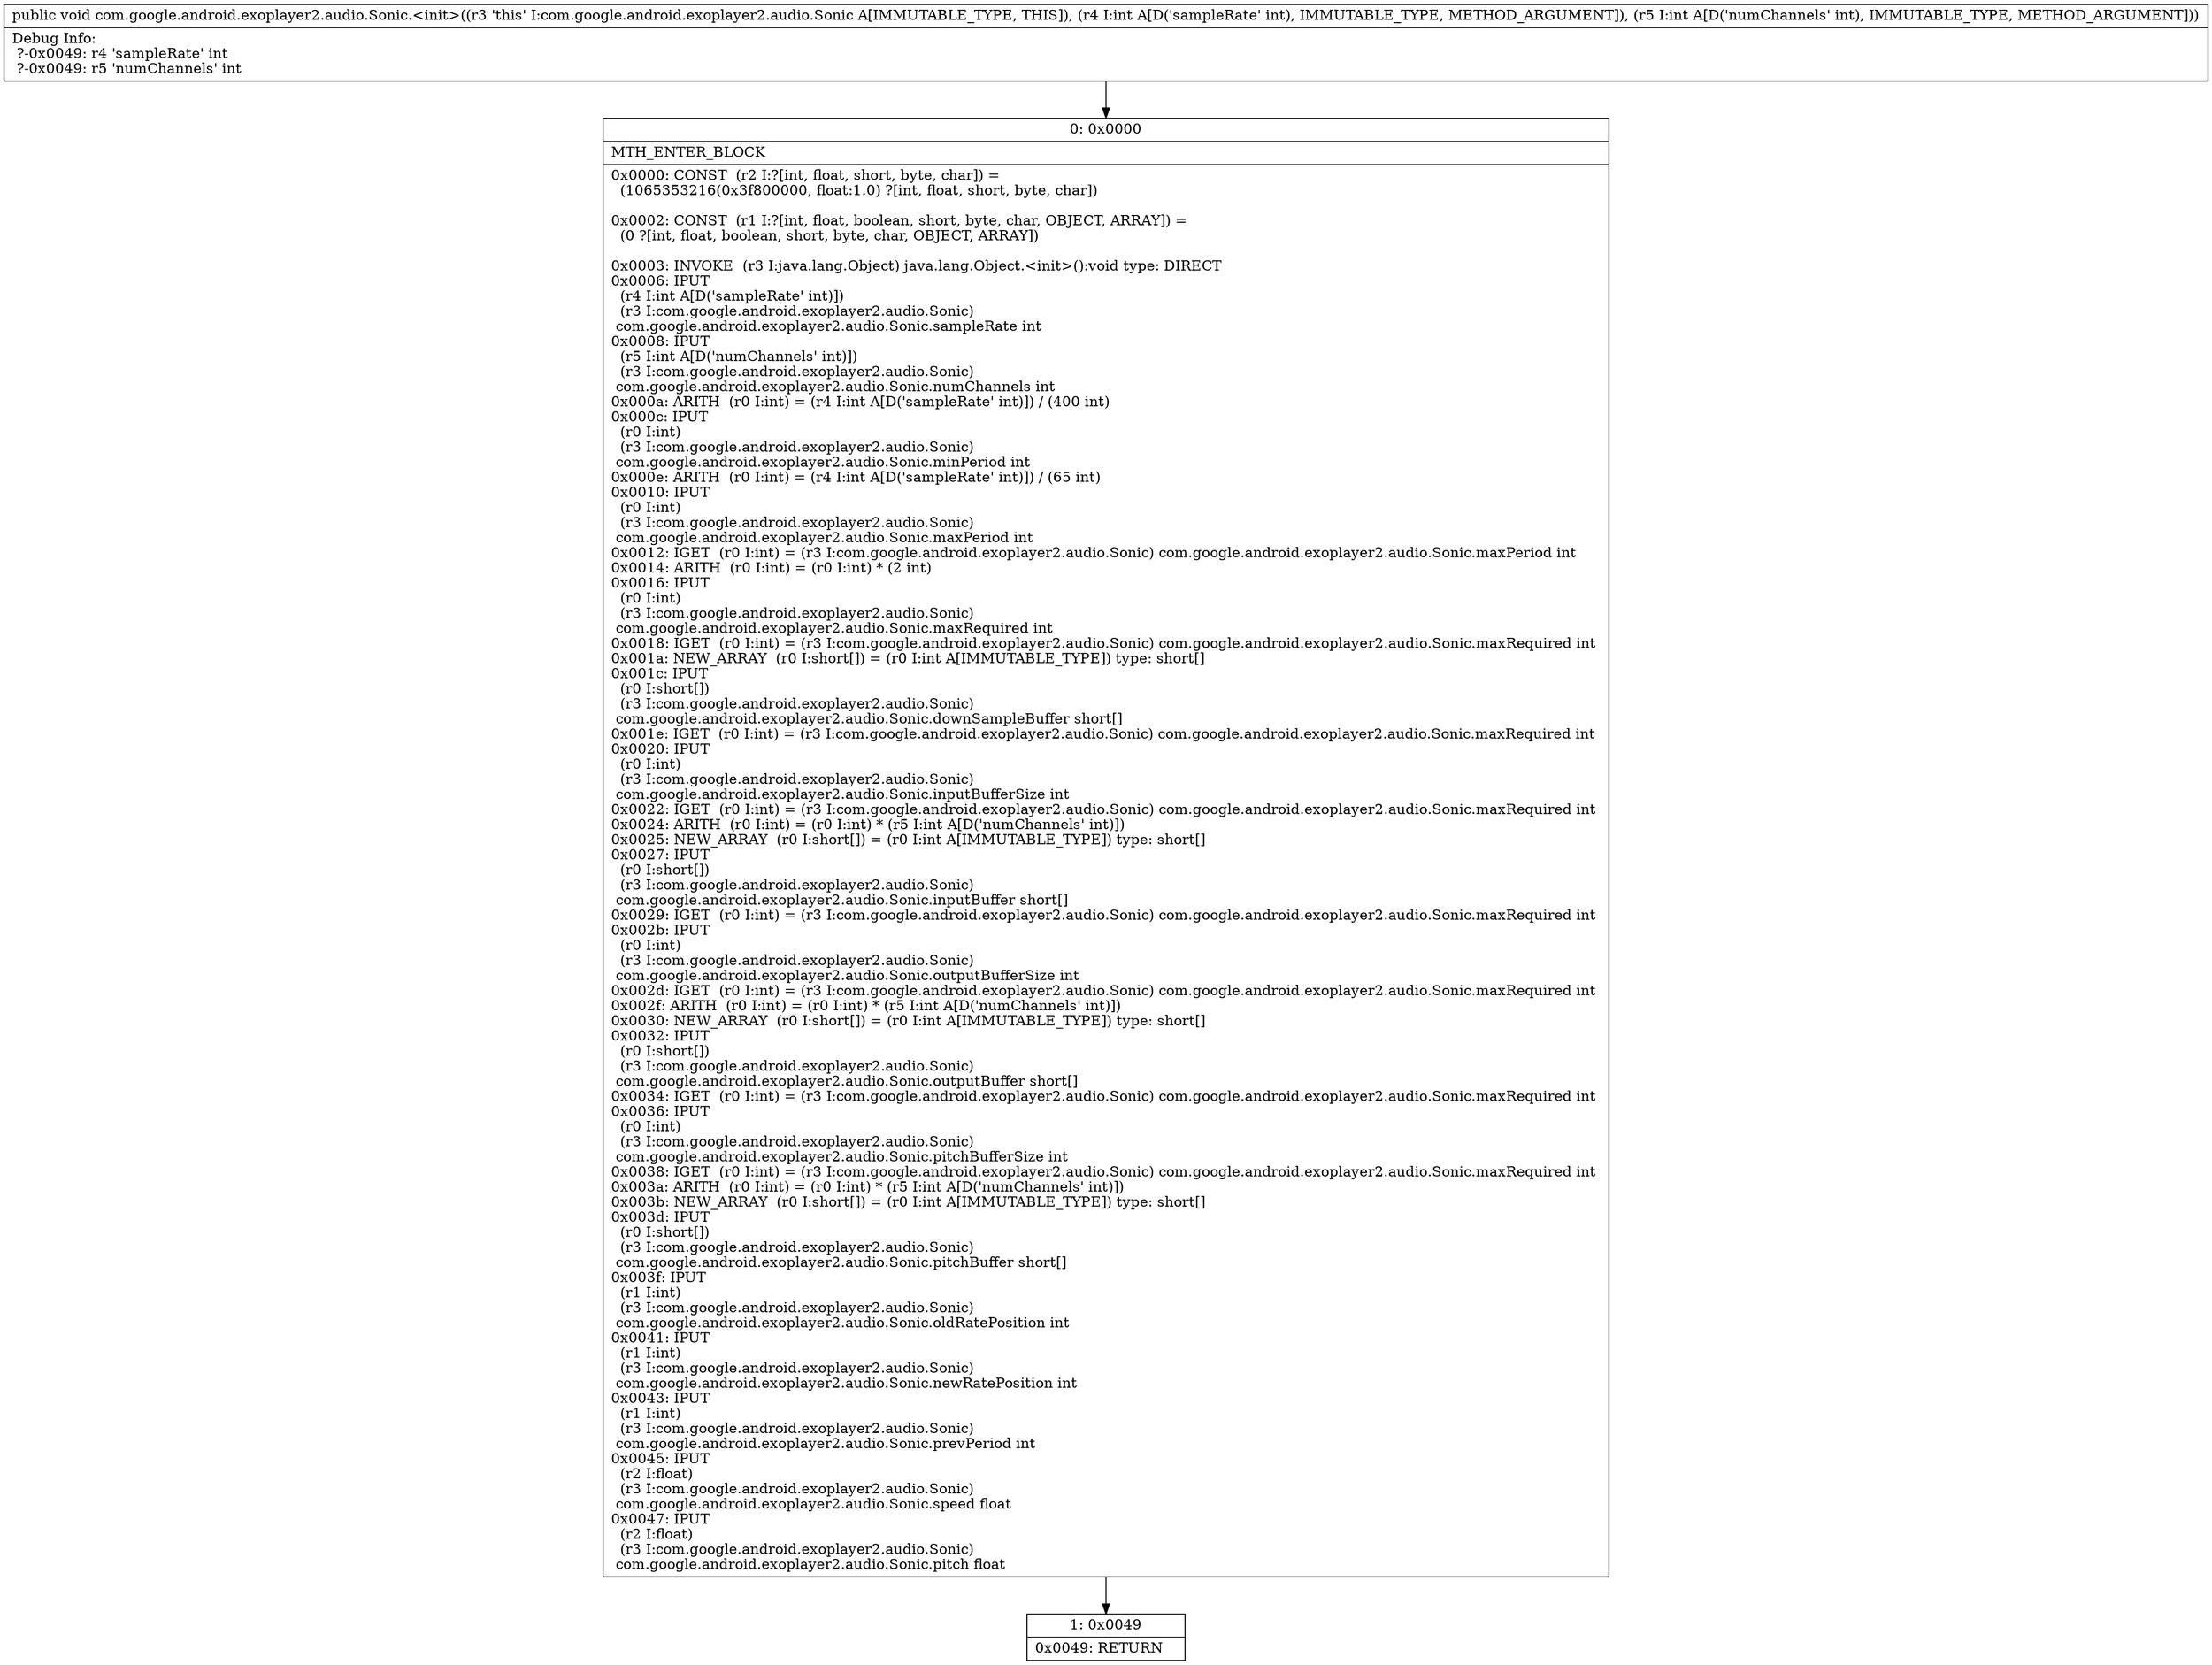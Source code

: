 digraph "CFG forcom.google.android.exoplayer2.audio.Sonic.\<init\>(II)V" {
Node_0 [shape=record,label="{0\:\ 0x0000|MTH_ENTER_BLOCK\l|0x0000: CONST  (r2 I:?[int, float, short, byte, char]) = \l  (1065353216(0x3f800000, float:1.0) ?[int, float, short, byte, char])\l \l0x0002: CONST  (r1 I:?[int, float, boolean, short, byte, char, OBJECT, ARRAY]) = \l  (0 ?[int, float, boolean, short, byte, char, OBJECT, ARRAY])\l \l0x0003: INVOKE  (r3 I:java.lang.Object) java.lang.Object.\<init\>():void type: DIRECT \l0x0006: IPUT  \l  (r4 I:int A[D('sampleRate' int)])\l  (r3 I:com.google.android.exoplayer2.audio.Sonic)\l com.google.android.exoplayer2.audio.Sonic.sampleRate int \l0x0008: IPUT  \l  (r5 I:int A[D('numChannels' int)])\l  (r3 I:com.google.android.exoplayer2.audio.Sonic)\l com.google.android.exoplayer2.audio.Sonic.numChannels int \l0x000a: ARITH  (r0 I:int) = (r4 I:int A[D('sampleRate' int)]) \/ (400 int) \l0x000c: IPUT  \l  (r0 I:int)\l  (r3 I:com.google.android.exoplayer2.audio.Sonic)\l com.google.android.exoplayer2.audio.Sonic.minPeriod int \l0x000e: ARITH  (r0 I:int) = (r4 I:int A[D('sampleRate' int)]) \/ (65 int) \l0x0010: IPUT  \l  (r0 I:int)\l  (r3 I:com.google.android.exoplayer2.audio.Sonic)\l com.google.android.exoplayer2.audio.Sonic.maxPeriod int \l0x0012: IGET  (r0 I:int) = (r3 I:com.google.android.exoplayer2.audio.Sonic) com.google.android.exoplayer2.audio.Sonic.maxPeriod int \l0x0014: ARITH  (r0 I:int) = (r0 I:int) * (2 int) \l0x0016: IPUT  \l  (r0 I:int)\l  (r3 I:com.google.android.exoplayer2.audio.Sonic)\l com.google.android.exoplayer2.audio.Sonic.maxRequired int \l0x0018: IGET  (r0 I:int) = (r3 I:com.google.android.exoplayer2.audio.Sonic) com.google.android.exoplayer2.audio.Sonic.maxRequired int \l0x001a: NEW_ARRAY  (r0 I:short[]) = (r0 I:int A[IMMUTABLE_TYPE]) type: short[] \l0x001c: IPUT  \l  (r0 I:short[])\l  (r3 I:com.google.android.exoplayer2.audio.Sonic)\l com.google.android.exoplayer2.audio.Sonic.downSampleBuffer short[] \l0x001e: IGET  (r0 I:int) = (r3 I:com.google.android.exoplayer2.audio.Sonic) com.google.android.exoplayer2.audio.Sonic.maxRequired int \l0x0020: IPUT  \l  (r0 I:int)\l  (r3 I:com.google.android.exoplayer2.audio.Sonic)\l com.google.android.exoplayer2.audio.Sonic.inputBufferSize int \l0x0022: IGET  (r0 I:int) = (r3 I:com.google.android.exoplayer2.audio.Sonic) com.google.android.exoplayer2.audio.Sonic.maxRequired int \l0x0024: ARITH  (r0 I:int) = (r0 I:int) * (r5 I:int A[D('numChannels' int)]) \l0x0025: NEW_ARRAY  (r0 I:short[]) = (r0 I:int A[IMMUTABLE_TYPE]) type: short[] \l0x0027: IPUT  \l  (r0 I:short[])\l  (r3 I:com.google.android.exoplayer2.audio.Sonic)\l com.google.android.exoplayer2.audio.Sonic.inputBuffer short[] \l0x0029: IGET  (r0 I:int) = (r3 I:com.google.android.exoplayer2.audio.Sonic) com.google.android.exoplayer2.audio.Sonic.maxRequired int \l0x002b: IPUT  \l  (r0 I:int)\l  (r3 I:com.google.android.exoplayer2.audio.Sonic)\l com.google.android.exoplayer2.audio.Sonic.outputBufferSize int \l0x002d: IGET  (r0 I:int) = (r3 I:com.google.android.exoplayer2.audio.Sonic) com.google.android.exoplayer2.audio.Sonic.maxRequired int \l0x002f: ARITH  (r0 I:int) = (r0 I:int) * (r5 I:int A[D('numChannels' int)]) \l0x0030: NEW_ARRAY  (r0 I:short[]) = (r0 I:int A[IMMUTABLE_TYPE]) type: short[] \l0x0032: IPUT  \l  (r0 I:short[])\l  (r3 I:com.google.android.exoplayer2.audio.Sonic)\l com.google.android.exoplayer2.audio.Sonic.outputBuffer short[] \l0x0034: IGET  (r0 I:int) = (r3 I:com.google.android.exoplayer2.audio.Sonic) com.google.android.exoplayer2.audio.Sonic.maxRequired int \l0x0036: IPUT  \l  (r0 I:int)\l  (r3 I:com.google.android.exoplayer2.audio.Sonic)\l com.google.android.exoplayer2.audio.Sonic.pitchBufferSize int \l0x0038: IGET  (r0 I:int) = (r3 I:com.google.android.exoplayer2.audio.Sonic) com.google.android.exoplayer2.audio.Sonic.maxRequired int \l0x003a: ARITH  (r0 I:int) = (r0 I:int) * (r5 I:int A[D('numChannels' int)]) \l0x003b: NEW_ARRAY  (r0 I:short[]) = (r0 I:int A[IMMUTABLE_TYPE]) type: short[] \l0x003d: IPUT  \l  (r0 I:short[])\l  (r3 I:com.google.android.exoplayer2.audio.Sonic)\l com.google.android.exoplayer2.audio.Sonic.pitchBuffer short[] \l0x003f: IPUT  \l  (r1 I:int)\l  (r3 I:com.google.android.exoplayer2.audio.Sonic)\l com.google.android.exoplayer2.audio.Sonic.oldRatePosition int \l0x0041: IPUT  \l  (r1 I:int)\l  (r3 I:com.google.android.exoplayer2.audio.Sonic)\l com.google.android.exoplayer2.audio.Sonic.newRatePosition int \l0x0043: IPUT  \l  (r1 I:int)\l  (r3 I:com.google.android.exoplayer2.audio.Sonic)\l com.google.android.exoplayer2.audio.Sonic.prevPeriod int \l0x0045: IPUT  \l  (r2 I:float)\l  (r3 I:com.google.android.exoplayer2.audio.Sonic)\l com.google.android.exoplayer2.audio.Sonic.speed float \l0x0047: IPUT  \l  (r2 I:float)\l  (r3 I:com.google.android.exoplayer2.audio.Sonic)\l com.google.android.exoplayer2.audio.Sonic.pitch float \l}"];
Node_1 [shape=record,label="{1\:\ 0x0049|0x0049: RETURN   \l}"];
MethodNode[shape=record,label="{public void com.google.android.exoplayer2.audio.Sonic.\<init\>((r3 'this' I:com.google.android.exoplayer2.audio.Sonic A[IMMUTABLE_TYPE, THIS]), (r4 I:int A[D('sampleRate' int), IMMUTABLE_TYPE, METHOD_ARGUMENT]), (r5 I:int A[D('numChannels' int), IMMUTABLE_TYPE, METHOD_ARGUMENT]))  | Debug Info:\l  ?\-0x0049: r4 'sampleRate' int\l  ?\-0x0049: r5 'numChannels' int\l}"];
MethodNode -> Node_0;
Node_0 -> Node_1;
}

